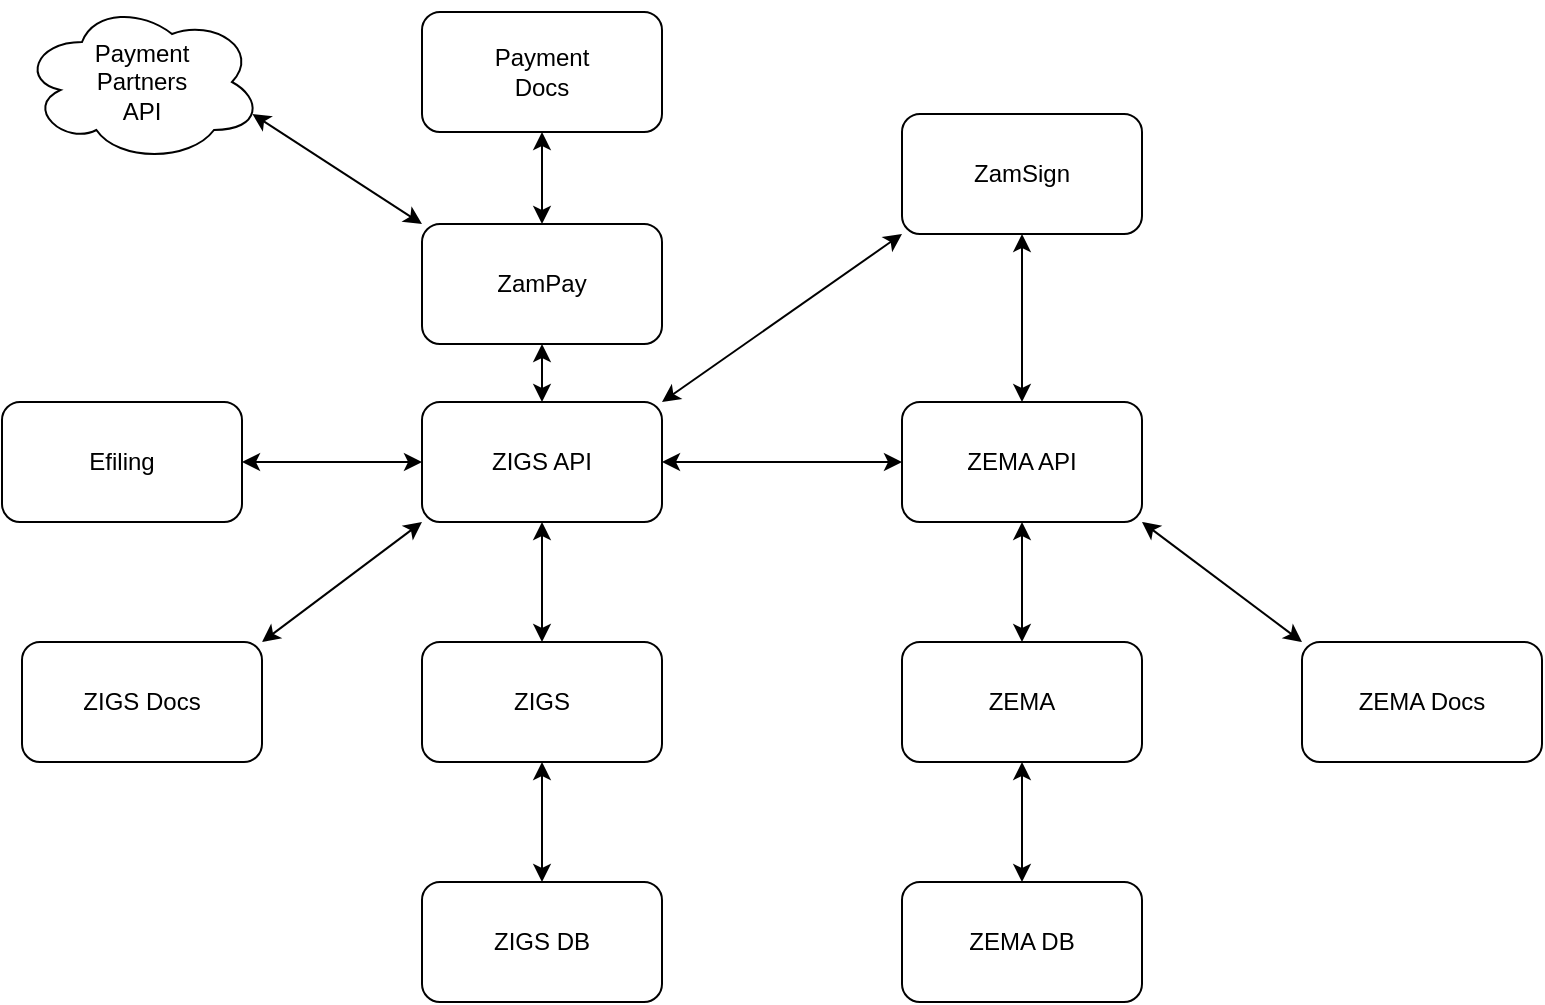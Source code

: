 <mxfile version="21.2.9" type="github">
  <diagram name="Страница 1" id="8dVOq_bRE-HuBzc4IuNq">
    <mxGraphModel dx="1150" dy="483" grid="0" gridSize="10" guides="1" tooltips="1" connect="1" arrows="1" fold="1" page="1" pageScale="1" pageWidth="1169" pageHeight="827" math="0" shadow="0">
      <root>
        <mxCell id="0" />
        <mxCell id="1" parent="0" />
        <mxCell id="jql0JsHNGu1SeSNrbGpS-1" value="Efiling" style="rounded=1;whiteSpace=wrap;html=1;" parent="1" vertex="1">
          <mxGeometry x="70" y="200" width="120" height="60" as="geometry" />
        </mxCell>
        <mxCell id="jql0JsHNGu1SeSNrbGpS-2" value="ZIGS API" style="rounded=1;whiteSpace=wrap;html=1;" parent="1" vertex="1">
          <mxGeometry x="280" y="200" width="120" height="60" as="geometry" />
        </mxCell>
        <mxCell id="jql0JsHNGu1SeSNrbGpS-3" value="ZIGS" style="rounded=1;whiteSpace=wrap;html=1;" parent="1" vertex="1">
          <mxGeometry x="280" y="320" width="120" height="60" as="geometry" />
        </mxCell>
        <mxCell id="jql0JsHNGu1SeSNrbGpS-4" value="ZamPay" style="rounded=1;whiteSpace=wrap;html=1;" parent="1" vertex="1">
          <mxGeometry x="280" y="111" width="120" height="60" as="geometry" />
        </mxCell>
        <mxCell id="jql0JsHNGu1SeSNrbGpS-5" value="Payment&lt;br&gt;Partners &lt;br&gt;API" style="ellipse;shape=cloud;whiteSpace=wrap;html=1;" parent="1" vertex="1">
          <mxGeometry x="80" width="120" height="80" as="geometry" />
        </mxCell>
        <mxCell id="jql0JsHNGu1SeSNrbGpS-6" value="Payment&lt;br&gt;Docs" style="rounded=1;whiteSpace=wrap;html=1;" parent="1" vertex="1">
          <mxGeometry x="280" y="5" width="120" height="60" as="geometry" />
        </mxCell>
        <mxCell id="jql0JsHNGu1SeSNrbGpS-7" value="ZIGS DB" style="rounded=1;whiteSpace=wrap;html=1;" parent="1" vertex="1">
          <mxGeometry x="280" y="440" width="120" height="60" as="geometry" />
        </mxCell>
        <mxCell id="jql0JsHNGu1SeSNrbGpS-8" value="ZIGS Docs" style="rounded=1;whiteSpace=wrap;html=1;" parent="1" vertex="1">
          <mxGeometry x="80" y="320" width="120" height="60" as="geometry" />
        </mxCell>
        <mxCell id="jql0JsHNGu1SeSNrbGpS-9" value="ZEMA API" style="rounded=1;whiteSpace=wrap;html=1;" parent="1" vertex="1">
          <mxGeometry x="520" y="200" width="120" height="60" as="geometry" />
        </mxCell>
        <mxCell id="jql0JsHNGu1SeSNrbGpS-10" value="ZEMA" style="rounded=1;whiteSpace=wrap;html=1;" parent="1" vertex="1">
          <mxGeometry x="520" y="320" width="120" height="60" as="geometry" />
        </mxCell>
        <mxCell id="jql0JsHNGu1SeSNrbGpS-11" value="ZEMA Docs" style="rounded=1;whiteSpace=wrap;html=1;" parent="1" vertex="1">
          <mxGeometry x="720" y="320" width="120" height="60" as="geometry" />
        </mxCell>
        <mxCell id="jql0JsHNGu1SeSNrbGpS-12" value="ZEMA DB" style="rounded=1;whiteSpace=wrap;html=1;" parent="1" vertex="1">
          <mxGeometry x="520" y="440" width="120" height="60" as="geometry" />
        </mxCell>
        <mxCell id="jql0JsHNGu1SeSNrbGpS-15" value="" style="endArrow=classic;startArrow=classic;html=1;rounded=0;entryX=1;entryY=0.5;entryDx=0;entryDy=0;exitX=0;exitY=0.5;exitDx=0;exitDy=0;" parent="1" source="jql0JsHNGu1SeSNrbGpS-2" target="jql0JsHNGu1SeSNrbGpS-1" edge="1">
          <mxGeometry width="50" height="50" relative="1" as="geometry">
            <mxPoint x="470" y="260" as="sourcePoint" />
            <mxPoint x="520" y="210" as="targetPoint" />
            <Array as="points" />
          </mxGeometry>
        </mxCell>
        <mxCell id="jql0JsHNGu1SeSNrbGpS-16" value="" style="endArrow=classic;startArrow=classic;html=1;rounded=0;entryX=0.5;entryY=1;entryDx=0;entryDy=0;exitX=0.5;exitY=0;exitDx=0;exitDy=0;" parent="1" source="jql0JsHNGu1SeSNrbGpS-3" target="jql0JsHNGu1SeSNrbGpS-2" edge="1">
          <mxGeometry width="50" height="50" relative="1" as="geometry">
            <mxPoint x="560" y="350" as="sourcePoint" />
            <mxPoint x="610" y="300" as="targetPoint" />
          </mxGeometry>
        </mxCell>
        <mxCell id="jql0JsHNGu1SeSNrbGpS-17" value="" style="endArrow=classic;startArrow=classic;html=1;rounded=0;entryX=0.5;entryY=1;entryDx=0;entryDy=0;exitX=0.5;exitY=0;exitDx=0;exitDy=0;" parent="1" source="jql0JsHNGu1SeSNrbGpS-7" target="jql0JsHNGu1SeSNrbGpS-3" edge="1">
          <mxGeometry width="50" height="50" relative="1" as="geometry">
            <mxPoint x="560" y="350" as="sourcePoint" />
            <mxPoint x="610" y="300" as="targetPoint" />
          </mxGeometry>
        </mxCell>
        <mxCell id="jql0JsHNGu1SeSNrbGpS-18" value="" style="endArrow=classic;startArrow=classic;html=1;rounded=0;entryX=0;entryY=1;entryDx=0;entryDy=0;exitX=1;exitY=0;exitDx=0;exitDy=0;" parent="1" source="jql0JsHNGu1SeSNrbGpS-8" target="jql0JsHNGu1SeSNrbGpS-2" edge="1">
          <mxGeometry width="50" height="50" relative="1" as="geometry">
            <mxPoint x="560" y="260" as="sourcePoint" />
            <mxPoint x="610" y="210" as="targetPoint" />
          </mxGeometry>
        </mxCell>
        <mxCell id="jql0JsHNGu1SeSNrbGpS-20" value="" style="endArrow=classic;startArrow=classic;html=1;rounded=0;entryX=0.5;entryY=1;entryDx=0;entryDy=0;exitX=0.5;exitY=0;exitDx=0;exitDy=0;" parent="1" source="jql0JsHNGu1SeSNrbGpS-4" target="jql0JsHNGu1SeSNrbGpS-6" edge="1">
          <mxGeometry width="50" height="50" relative="1" as="geometry">
            <mxPoint x="440" y="130" as="sourcePoint" />
            <mxPoint x="490" y="80" as="targetPoint" />
          </mxGeometry>
        </mxCell>
        <mxCell id="jql0JsHNGu1SeSNrbGpS-21" value="" style="endArrow=classic;startArrow=classic;html=1;rounded=0;entryX=0.96;entryY=0.7;entryDx=0;entryDy=0;entryPerimeter=0;exitX=0;exitY=0;exitDx=0;exitDy=0;" parent="1" source="jql0JsHNGu1SeSNrbGpS-4" target="jql0JsHNGu1SeSNrbGpS-5" edge="1">
          <mxGeometry width="50" height="50" relative="1" as="geometry">
            <mxPoint x="440" y="130" as="sourcePoint" />
            <mxPoint x="490" y="80" as="targetPoint" />
          </mxGeometry>
        </mxCell>
        <mxCell id="jql0JsHNGu1SeSNrbGpS-22" value="" style="endArrow=classic;startArrow=classic;html=1;rounded=0;entryX=0.5;entryY=1;entryDx=0;entryDy=0;exitX=0.5;exitY=0;exitDx=0;exitDy=0;" parent="1" source="jql0JsHNGu1SeSNrbGpS-2" target="jql0JsHNGu1SeSNrbGpS-4" edge="1">
          <mxGeometry width="50" height="50" relative="1" as="geometry">
            <mxPoint x="440" y="130" as="sourcePoint" />
            <mxPoint x="490" y="80" as="targetPoint" />
          </mxGeometry>
        </mxCell>
        <mxCell id="jql0JsHNGu1SeSNrbGpS-23" value="" style="endArrow=classic;startArrow=classic;html=1;rounded=0;entryX=0;entryY=0.5;entryDx=0;entryDy=0;exitX=1;exitY=0.5;exitDx=0;exitDy=0;" parent="1" source="jql0JsHNGu1SeSNrbGpS-2" target="jql0JsHNGu1SeSNrbGpS-9" edge="1">
          <mxGeometry width="50" height="50" relative="1" as="geometry">
            <mxPoint x="440" y="220" as="sourcePoint" />
            <mxPoint x="490" y="170" as="targetPoint" />
          </mxGeometry>
        </mxCell>
        <mxCell id="jql0JsHNGu1SeSNrbGpS-24" value="" style="endArrow=classic;startArrow=classic;html=1;rounded=0;entryX=0.5;entryY=1;entryDx=0;entryDy=0;exitX=0.5;exitY=0;exitDx=0;exitDy=0;" parent="1" source="jql0JsHNGu1SeSNrbGpS-10" target="jql0JsHNGu1SeSNrbGpS-9" edge="1">
          <mxGeometry width="50" height="50" relative="1" as="geometry">
            <mxPoint x="440" y="310" as="sourcePoint" />
            <mxPoint x="490" y="260" as="targetPoint" />
          </mxGeometry>
        </mxCell>
        <mxCell id="jql0JsHNGu1SeSNrbGpS-25" value="" style="endArrow=classic;startArrow=classic;html=1;rounded=0;entryX=0.5;entryY=1;entryDx=0;entryDy=0;exitX=0.5;exitY=0;exitDx=0;exitDy=0;" parent="1" source="jql0JsHNGu1SeSNrbGpS-12" target="jql0JsHNGu1SeSNrbGpS-10" edge="1">
          <mxGeometry width="50" height="50" relative="1" as="geometry">
            <mxPoint x="440" y="310" as="sourcePoint" />
            <mxPoint x="490" y="260" as="targetPoint" />
          </mxGeometry>
        </mxCell>
        <mxCell id="jql0JsHNGu1SeSNrbGpS-26" value="" style="endArrow=classic;startArrow=classic;html=1;rounded=0;entryX=0;entryY=0;entryDx=0;entryDy=0;exitX=1;exitY=1;exitDx=0;exitDy=0;" parent="1" source="jql0JsHNGu1SeSNrbGpS-9" target="jql0JsHNGu1SeSNrbGpS-11" edge="1">
          <mxGeometry width="50" height="50" relative="1" as="geometry">
            <mxPoint x="440" y="220" as="sourcePoint" />
            <mxPoint x="490" y="170" as="targetPoint" />
          </mxGeometry>
        </mxCell>
        <mxCell id="-2WGcBhYNuDoAbZ6WmxD-2" value="ZamSign" style="rounded=1;whiteSpace=wrap;html=1;" vertex="1" parent="1">
          <mxGeometry x="520" y="56" width="120" height="60" as="geometry" />
        </mxCell>
        <mxCell id="-2WGcBhYNuDoAbZ6WmxD-3" value="" style="endArrow=classic;startArrow=classic;html=1;rounded=0;entryX=0.5;entryY=1;entryDx=0;entryDy=0;exitX=0.5;exitY=0;exitDx=0;exitDy=0;" edge="1" parent="1" source="jql0JsHNGu1SeSNrbGpS-9" target="-2WGcBhYNuDoAbZ6WmxD-2">
          <mxGeometry width="50" height="50" relative="1" as="geometry">
            <mxPoint x="558" y="277" as="sourcePoint" />
            <mxPoint x="608" y="227" as="targetPoint" />
          </mxGeometry>
        </mxCell>
        <mxCell id="-2WGcBhYNuDoAbZ6WmxD-4" value="" style="endArrow=classic;startArrow=classic;html=1;rounded=0;entryX=0;entryY=1;entryDx=0;entryDy=0;exitX=1;exitY=0;exitDx=0;exitDy=0;" edge="1" parent="1" source="jql0JsHNGu1SeSNrbGpS-2" target="-2WGcBhYNuDoAbZ6WmxD-2">
          <mxGeometry width="50" height="50" relative="1" as="geometry">
            <mxPoint x="558" y="277" as="sourcePoint" />
            <mxPoint x="608" y="227" as="targetPoint" />
          </mxGeometry>
        </mxCell>
      </root>
    </mxGraphModel>
  </diagram>
</mxfile>
